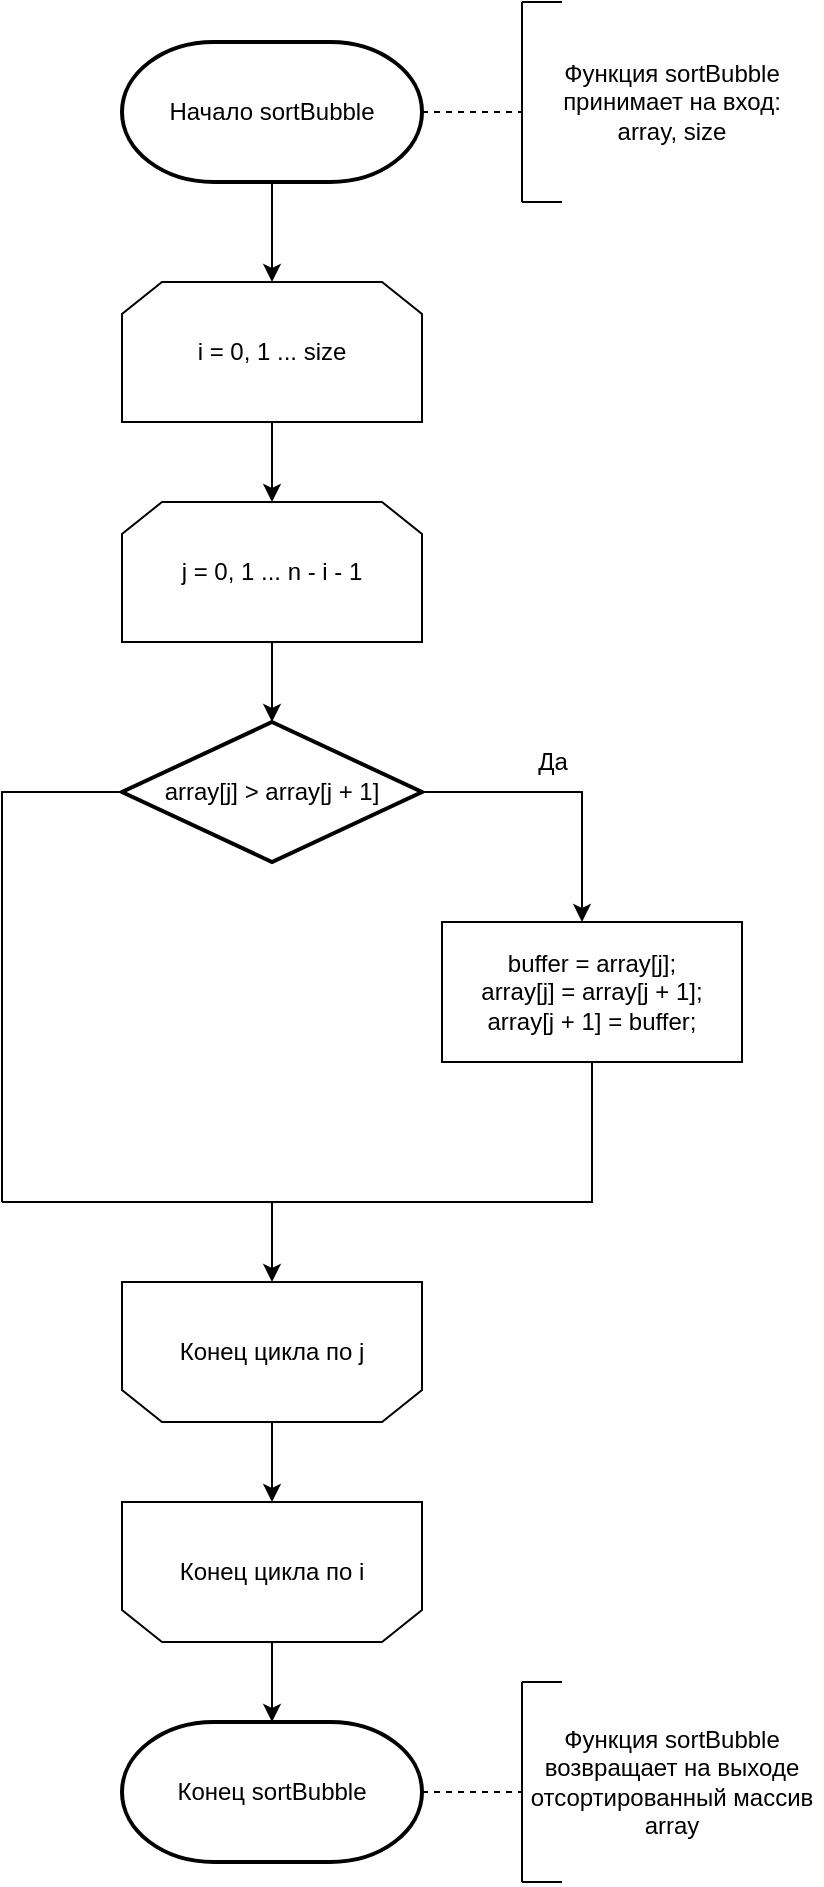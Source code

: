 <mxfile version="13.7.9" type="device"><diagram id="7PvyZeAmAlF48cNpB1qP" name="Page-1"><mxGraphModel dx="1221" dy="11895" grid="1" gridSize="10" guides="1" tooltips="1" connect="1" arrows="1" fold="1" page="1" pageScale="1" pageWidth="1827" pageHeight="11169" math="0" shadow="0"><root><mxCell id="0"/><mxCell id="1" parent="0"/><mxCell id="wm74K7i4uanEtYcJZgVq-1" value="Начало sortBubble" style="strokeWidth=2;html=1;shape=mxgraph.flowchart.terminator;whiteSpace=wrap;" vertex="1" parent="1"><mxGeometry x="140" y="-2030" width="150" height="70" as="geometry"/></mxCell><mxCell id="wm74K7i4uanEtYcJZgVq-2" value="" style="endArrow=none;dashed=1;html=1;exitX=1;exitY=0.5;exitDx=0;exitDy=0;exitPerimeter=0;" edge="1" parent="1" source="wm74K7i4uanEtYcJZgVq-1"><mxGeometry width="50" height="50" relative="1" as="geometry"><mxPoint x="450" y="-1920" as="sourcePoint"/><mxPoint x="340" y="-1995" as="targetPoint"/></mxGeometry></mxCell><mxCell id="wm74K7i4uanEtYcJZgVq-3" value="" style="endArrow=none;html=1;" edge="1" parent="1"><mxGeometry width="50" height="50" relative="1" as="geometry"><mxPoint x="340" y="-1950" as="sourcePoint"/><mxPoint x="340" y="-2050" as="targetPoint"/></mxGeometry></mxCell><mxCell id="wm74K7i4uanEtYcJZgVq-4" value="" style="endArrow=none;html=1;" edge="1" parent="1"><mxGeometry width="50" height="50" relative="1" as="geometry"><mxPoint x="340" y="-2050" as="sourcePoint"/><mxPoint x="360" y="-2050" as="targetPoint"/></mxGeometry></mxCell><mxCell id="wm74K7i4uanEtYcJZgVq-5" value="" style="endArrow=none;html=1;" edge="1" parent="1"><mxGeometry width="50" height="50" relative="1" as="geometry"><mxPoint x="340" y="-1950" as="sourcePoint"/><mxPoint x="360" y="-1950" as="targetPoint"/></mxGeometry></mxCell><mxCell id="wm74K7i4uanEtYcJZgVq-6" value="Функция sortBubble принимает на вход:&lt;br&gt;array, size" style="text;html=1;strokeColor=none;fillColor=none;align=center;verticalAlign=middle;whiteSpace=wrap;rounded=0;" vertex="1" parent="1"><mxGeometry x="340" y="-2050" width="150" height="100" as="geometry"/></mxCell><mxCell id="wm74K7i4uanEtYcJZgVq-7" value="" style="endArrow=classic;html=1;exitX=0.5;exitY=1;exitDx=0;exitDy=0;exitPerimeter=0;" edge="1" parent="1" source="wm74K7i4uanEtYcJZgVq-1"><mxGeometry width="50" height="50" relative="1" as="geometry"><mxPoint x="310" y="-1830" as="sourcePoint"/><mxPoint x="215" y="-1910" as="targetPoint"/></mxGeometry></mxCell><mxCell id="wm74K7i4uanEtYcJZgVq-10" value="" style="endArrow=classic;html=1;exitX=0.5;exitY=1;exitDx=0;exitDy=0;exitPerimeter=0;entryX=0.5;entryY=0;entryDx=0;entryDy=0;entryPerimeter=0;" edge="1" parent="1"><mxGeometry width="50" height="50" relative="1" as="geometry"><mxPoint x="215" y="-1840" as="sourcePoint"/><mxPoint x="215" y="-1800" as="targetPoint"/></mxGeometry></mxCell><mxCell id="wm74K7i4uanEtYcJZgVq-11" value="i = 0, 1 ... size" style="shape=loopLimit;whiteSpace=wrap;html=1;shadow=0;sketch=0;strokeColor=#000000;" vertex="1" parent="1"><mxGeometry x="140" y="-1910" width="150" height="70" as="geometry"/></mxCell><mxCell id="wm74K7i4uanEtYcJZgVq-12" value="j = 0, 1 ... n - i - 1" style="shape=loopLimit;whiteSpace=wrap;html=1;shadow=0;sketch=0;strokeColor=#000000;" vertex="1" parent="1"><mxGeometry x="140" y="-1800" width="150" height="70" as="geometry"/></mxCell><mxCell id="wm74K7i4uanEtYcJZgVq-14" value="" style="endArrow=classic;html=1;exitX=0.5;exitY=1;exitDx=0;exitDy=0;" edge="1" parent="1" source="wm74K7i4uanEtYcJZgVq-12"><mxGeometry width="50" height="50" relative="1" as="geometry"><mxPoint x="225" y="-1830" as="sourcePoint"/><mxPoint x="215" y="-1690" as="targetPoint"/></mxGeometry></mxCell><mxCell id="wm74K7i4uanEtYcJZgVq-15" value="array[j] &amp;gt; array[j + 1]" style="strokeWidth=2;html=1;shape=mxgraph.flowchart.decision;whiteSpace=wrap;shadow=0;sketch=0;" vertex="1" parent="1"><mxGeometry x="140" y="-1690" width="150" height="70" as="geometry"/></mxCell><mxCell id="wm74K7i4uanEtYcJZgVq-16" value="" style="endArrow=classic;html=1;exitX=1;exitY=0.5;exitDx=0;exitDy=0;exitPerimeter=0;rounded=0;" edge="1" parent="1" source="wm74K7i4uanEtYcJZgVq-15"><mxGeometry width="50" height="50" relative="1" as="geometry"><mxPoint x="320" y="-1560" as="sourcePoint"/><mxPoint x="370" y="-1590" as="targetPoint"/><Array as="points"><mxPoint x="370" y="-1655"/></Array></mxGeometry></mxCell><mxCell id="wm74K7i4uanEtYcJZgVq-17" value="Да" style="text;html=1;align=center;verticalAlign=middle;resizable=0;points=[];autosize=1;" vertex="1" parent="1"><mxGeometry x="340" y="-1680" width="30" height="20" as="geometry"/></mxCell><mxCell id="wm74K7i4uanEtYcJZgVq-18" value="buffer = array[j];&lt;br&gt;array[j] = array[j + 1];&lt;br&gt;array[j + 1] = buffer;" style="rounded=0;whiteSpace=wrap;html=1;shadow=0;sketch=0;strokeColor=#000000;" vertex="1" parent="1"><mxGeometry x="300" y="-1590" width="150" height="70" as="geometry"/></mxCell><mxCell id="wm74K7i4uanEtYcJZgVq-21" value="" style="endArrow=none;html=1;strokeColor=#000000;entryX=0.5;entryY=1;entryDx=0;entryDy=0;rounded=0;" edge="1" parent="1" target="wm74K7i4uanEtYcJZgVq-18"><mxGeometry width="50" height="50" relative="1" as="geometry"><mxPoint x="80" y="-1450" as="sourcePoint"/><mxPoint x="390" y="-1450" as="targetPoint"/><Array as="points"><mxPoint x="375" y="-1450"/></Array></mxGeometry></mxCell><mxCell id="wm74K7i4uanEtYcJZgVq-22" value="" style="endArrow=none;html=1;strokeColor=#000000;entryX=0;entryY=0.5;entryDx=0;entryDy=0;rounded=0;entryPerimeter=0;" edge="1" parent="1" target="wm74K7i4uanEtYcJZgVq-15"><mxGeometry width="50" height="50" relative="1" as="geometry"><mxPoint x="80" y="-1450" as="sourcePoint"/><mxPoint x="385" y="-1510" as="targetPoint"/><Array as="points"><mxPoint x="80" y="-1655"/></Array></mxGeometry></mxCell><mxCell id="wm74K7i4uanEtYcJZgVq-23" value="" style="endArrow=classic;html=1;strokeColor=#000000;entryX=0.5;entryY=1;entryDx=0;entryDy=0;" edge="1" parent="1" target="wm74K7i4uanEtYcJZgVq-25"><mxGeometry width="50" height="50" relative="1" as="geometry"><mxPoint x="215" y="-1450" as="sourcePoint"/><mxPoint x="220" y="-1410" as="targetPoint"/></mxGeometry></mxCell><mxCell id="wm74K7i4uanEtYcJZgVq-25" value="j = 0, 1 ... n - i - 1" style="shape=loopLimit;whiteSpace=wrap;html=1;shadow=0;sketch=0;strokeColor=#000000;rotation=-180;" vertex="1" parent="1"><mxGeometry x="140" y="-1410" width="150" height="70" as="geometry"/></mxCell><mxCell id="wm74K7i4uanEtYcJZgVq-26" value="Конец цикла по j" style="text;html=1;align=center;verticalAlign=middle;whiteSpace=wrap;rounded=0;shadow=0;sketch=0;fillColor=#ffffff;" vertex="1" parent="1"><mxGeometry x="160" y="-1385" width="110" height="20" as="geometry"/></mxCell><mxCell id="wm74K7i4uanEtYcJZgVq-27" value="j = 0, 1 ... n - i - 1" style="shape=loopLimit;whiteSpace=wrap;html=1;shadow=0;sketch=0;strokeColor=#000000;rotation=-180;" vertex="1" parent="1"><mxGeometry x="140" y="-1300" width="150" height="70" as="geometry"/></mxCell><mxCell id="wm74K7i4uanEtYcJZgVq-28" value="Конец цикла по i" style="text;html=1;align=center;verticalAlign=middle;whiteSpace=wrap;rounded=0;shadow=0;sketch=0;fillColor=#ffffff;" vertex="1" parent="1"><mxGeometry x="160" y="-1275" width="110" height="20" as="geometry"/></mxCell><mxCell id="wm74K7i4uanEtYcJZgVq-30" value="" style="endArrow=classic;html=1;strokeColor=#000000;exitX=0.5;exitY=0;exitDx=0;exitDy=0;entryX=0.5;entryY=1;entryDx=0;entryDy=0;" edge="1" parent="1" source="wm74K7i4uanEtYcJZgVq-25" target="wm74K7i4uanEtYcJZgVq-27"><mxGeometry width="50" height="50" relative="1" as="geometry"><mxPoint x="370" y="-1300" as="sourcePoint"/><mxPoint x="420" y="-1350" as="targetPoint"/></mxGeometry></mxCell><mxCell id="wm74K7i4uanEtYcJZgVq-31" value="Конец sortBubble" style="strokeWidth=2;html=1;shape=mxgraph.flowchart.terminator;whiteSpace=wrap;" vertex="1" parent="1"><mxGeometry x="140" y="-1190" width="150" height="70" as="geometry"/></mxCell><mxCell id="wm74K7i4uanEtYcJZgVq-32" value="" style="endArrow=classic;html=1;strokeColor=#000000;exitX=0.5;exitY=0;exitDx=0;exitDy=0;entryX=0.5;entryY=0;entryDx=0;entryDy=0;entryPerimeter=0;" edge="1" parent="1" source="wm74K7i4uanEtYcJZgVq-27" target="wm74K7i4uanEtYcJZgVq-31"><mxGeometry width="50" height="50" relative="1" as="geometry"><mxPoint x="470" y="-1090" as="sourcePoint"/><mxPoint x="520" y="-1140" as="targetPoint"/></mxGeometry></mxCell><mxCell id="wm74K7i4uanEtYcJZgVq-33" value="" style="endArrow=none;dashed=1;html=1;exitX=1;exitY=0.5;exitDx=0;exitDy=0;exitPerimeter=0;" edge="1" parent="1"><mxGeometry width="50" height="50" relative="1" as="geometry"><mxPoint x="290" y="-1155" as="sourcePoint"/><mxPoint x="340" y="-1155" as="targetPoint"/></mxGeometry></mxCell><mxCell id="wm74K7i4uanEtYcJZgVq-34" value="" style="endArrow=none;html=1;" edge="1" parent="1"><mxGeometry width="50" height="50" relative="1" as="geometry"><mxPoint x="340" y="-1110" as="sourcePoint"/><mxPoint x="340" y="-1210" as="targetPoint"/></mxGeometry></mxCell><mxCell id="wm74K7i4uanEtYcJZgVq-35" value="" style="endArrow=none;html=1;" edge="1" parent="1"><mxGeometry width="50" height="50" relative="1" as="geometry"><mxPoint x="340" y="-1210" as="sourcePoint"/><mxPoint x="360" y="-1210" as="targetPoint"/></mxGeometry></mxCell><mxCell id="wm74K7i4uanEtYcJZgVq-36" value="" style="endArrow=none;html=1;" edge="1" parent="1"><mxGeometry width="50" height="50" relative="1" as="geometry"><mxPoint x="340" y="-1110" as="sourcePoint"/><mxPoint x="360" y="-1110" as="targetPoint"/></mxGeometry></mxCell><mxCell id="wm74K7i4uanEtYcJZgVq-37" value="Функция sortBubble возвращает на выходе отсортированный массив&lt;br&gt;array" style="text;html=1;strokeColor=none;fillColor=none;align=center;verticalAlign=middle;whiteSpace=wrap;rounded=0;" vertex="1" parent="1"><mxGeometry x="340" y="-1210" width="150" height="100" as="geometry"/></mxCell></root></mxGraphModel></diagram></mxfile>